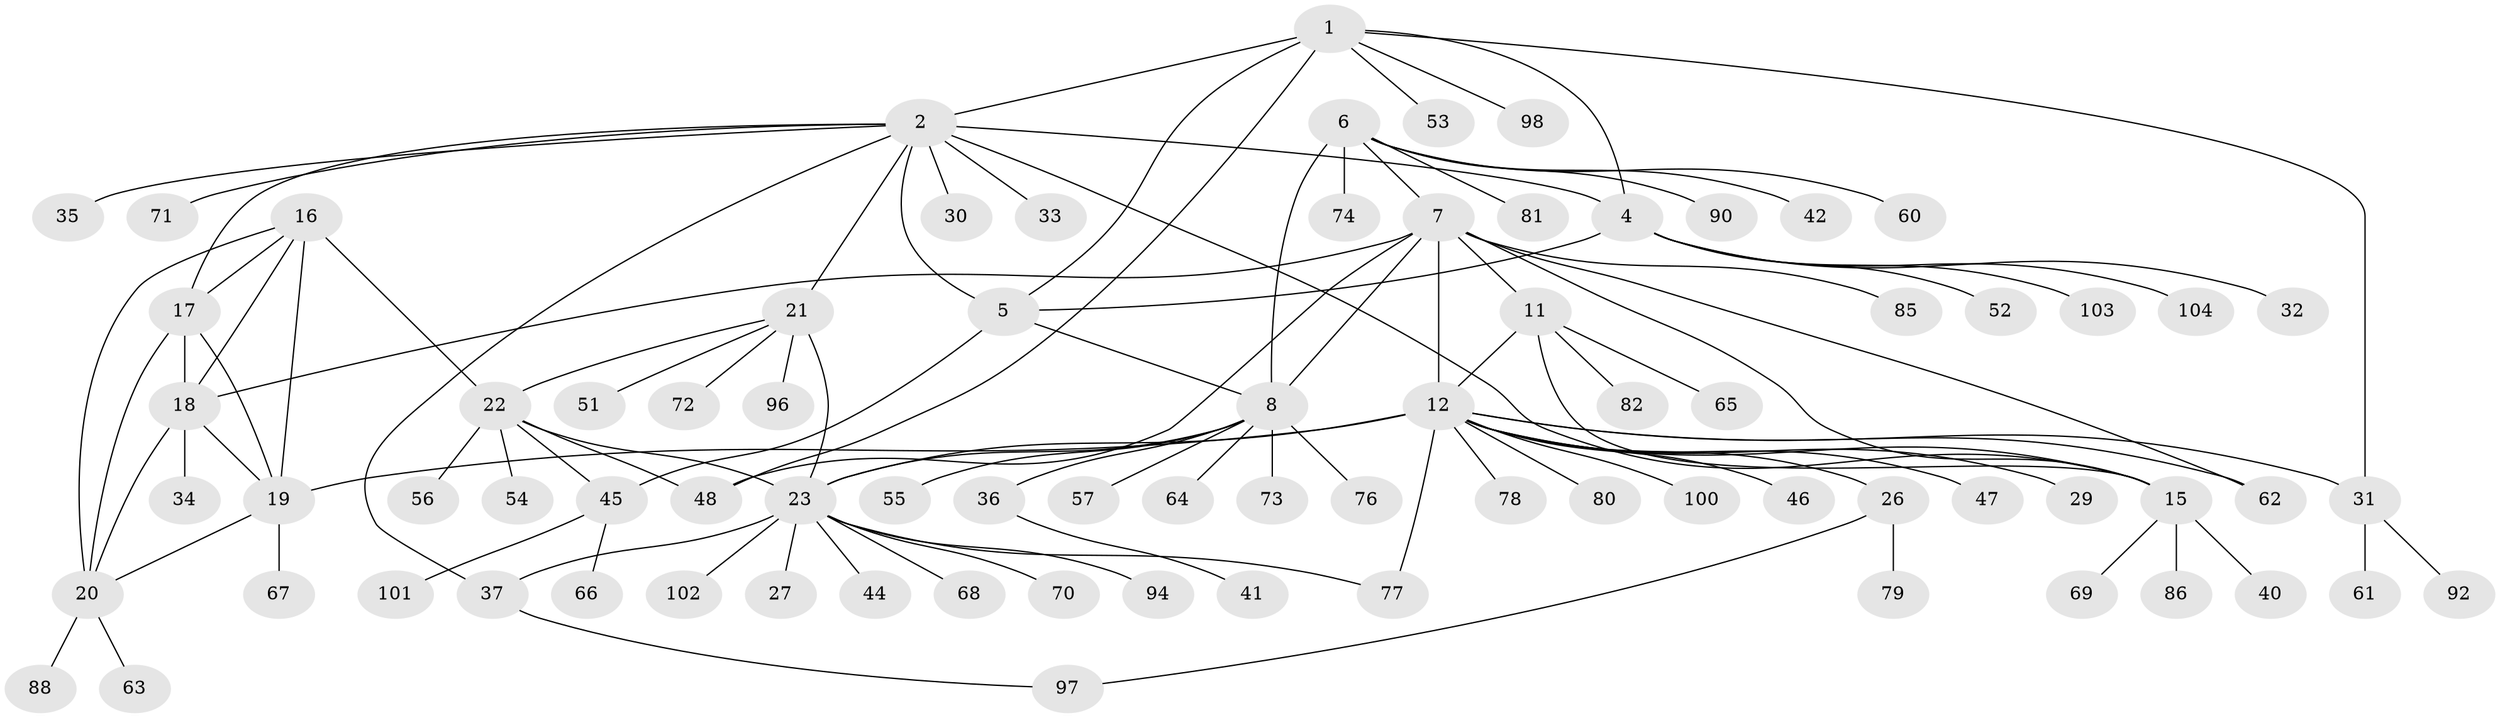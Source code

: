 // original degree distribution, {9: 0.028846153846153848, 8: 0.057692307692307696, 7: 0.07692307692307693, 6: 0.028846153846153848, 10: 0.028846153846153848, 5: 0.019230769230769232, 4: 0.028846153846153848, 3: 0.038461538461538464, 1: 0.6057692307692307, 2: 0.08653846153846154}
// Generated by graph-tools (version 1.1) at 2025/42/03/06/25 10:42:10]
// undirected, 80 vertices, 107 edges
graph export_dot {
graph [start="1"]
  node [color=gray90,style=filled];
  1 [super="+84"];
  2 [super="+3"];
  4 [super="+91"];
  5 [super="+99"];
  6 [super="+9"];
  7 [super="+14"];
  8 [super="+10"];
  11 [super="+93"];
  12 [super="+13"];
  15;
  16;
  17 [super="+50"];
  18 [super="+28"];
  19 [super="+39"];
  20 [super="+58"];
  21 [super="+25"];
  22 [super="+38"];
  23 [super="+24"];
  26 [super="+49"];
  27;
  29;
  30;
  31 [super="+59"];
  32;
  33;
  34;
  35;
  36 [super="+43"];
  37;
  40;
  41;
  42;
  44;
  45 [super="+83"];
  46;
  47;
  48 [super="+87"];
  51;
  52;
  53;
  54;
  55;
  56;
  57;
  60;
  61;
  62;
  63;
  64;
  65;
  66;
  67;
  68;
  69 [super="+75"];
  70 [super="+89"];
  71;
  72;
  73;
  74;
  76;
  77;
  78;
  79;
  80;
  81;
  82;
  85;
  86;
  88 [super="+95"];
  90;
  92;
  94;
  96;
  97;
  98;
  100;
  101;
  102;
  103;
  104;
  1 -- 2 [weight=2];
  1 -- 4;
  1 -- 5;
  1 -- 31;
  1 -- 53;
  1 -- 98;
  1 -- 48;
  2 -- 4 [weight=2];
  2 -- 5 [weight=2];
  2 -- 15;
  2 -- 17;
  2 -- 71;
  2 -- 33;
  2 -- 35;
  2 -- 37;
  2 -- 30;
  2 -- 21;
  4 -- 5;
  4 -- 32;
  4 -- 52;
  4 -- 103;
  4 -- 104;
  5 -- 8;
  5 -- 45;
  6 -- 7 [weight=2];
  6 -- 8 [weight=4];
  6 -- 74;
  6 -- 81;
  6 -- 90;
  6 -- 42;
  6 -- 60;
  7 -- 8 [weight=2];
  7 -- 18;
  7 -- 48;
  7 -- 62;
  7 -- 85;
  7 -- 11;
  7 -- 12 [weight=2];
  7 -- 15;
  8 -- 57;
  8 -- 64;
  8 -- 73;
  8 -- 76;
  8 -- 36;
  8 -- 55;
  8 -- 23;
  11 -- 12 [weight=2];
  11 -- 15;
  11 -- 65;
  11 -- 82;
  12 -- 15 [weight=2];
  12 -- 26;
  12 -- 31;
  12 -- 46;
  12 -- 47;
  12 -- 62;
  12 -- 100;
  12 -- 77;
  12 -- 78;
  12 -- 80;
  12 -- 19;
  12 -- 29;
  12 -- 23;
  15 -- 40;
  15 -- 69;
  15 -- 86;
  16 -- 17;
  16 -- 18;
  16 -- 19;
  16 -- 20;
  16 -- 22;
  17 -- 18;
  17 -- 19;
  17 -- 20;
  18 -- 19;
  18 -- 20;
  18 -- 34;
  19 -- 20;
  19 -- 67;
  20 -- 63;
  20 -- 88;
  21 -- 22 [weight=2];
  21 -- 23 [weight=4];
  21 -- 96;
  21 -- 51;
  21 -- 72;
  22 -- 23 [weight=2];
  22 -- 48;
  22 -- 56;
  22 -- 54;
  22 -- 45;
  23 -- 27;
  23 -- 44;
  23 -- 68;
  23 -- 70;
  23 -- 94;
  23 -- 37;
  23 -- 102;
  23 -- 77;
  26 -- 79;
  26 -- 97;
  31 -- 61;
  31 -- 92;
  36 -- 41;
  37 -- 97;
  45 -- 66;
  45 -- 101;
}

